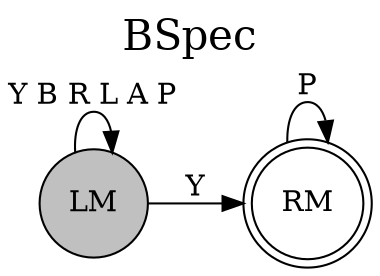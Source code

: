 digraph g {
label="BSpec";
labelloc=top;
fontsize=20;
rankdir=LR;
LM[shape=circle, style=filled, fillcolor=gray];
RM[shape=doublecircle];
LM -> RM [label=Y];
LM -> LM [label="Y B R L A P"];
RM -> RM [label=P];
}
